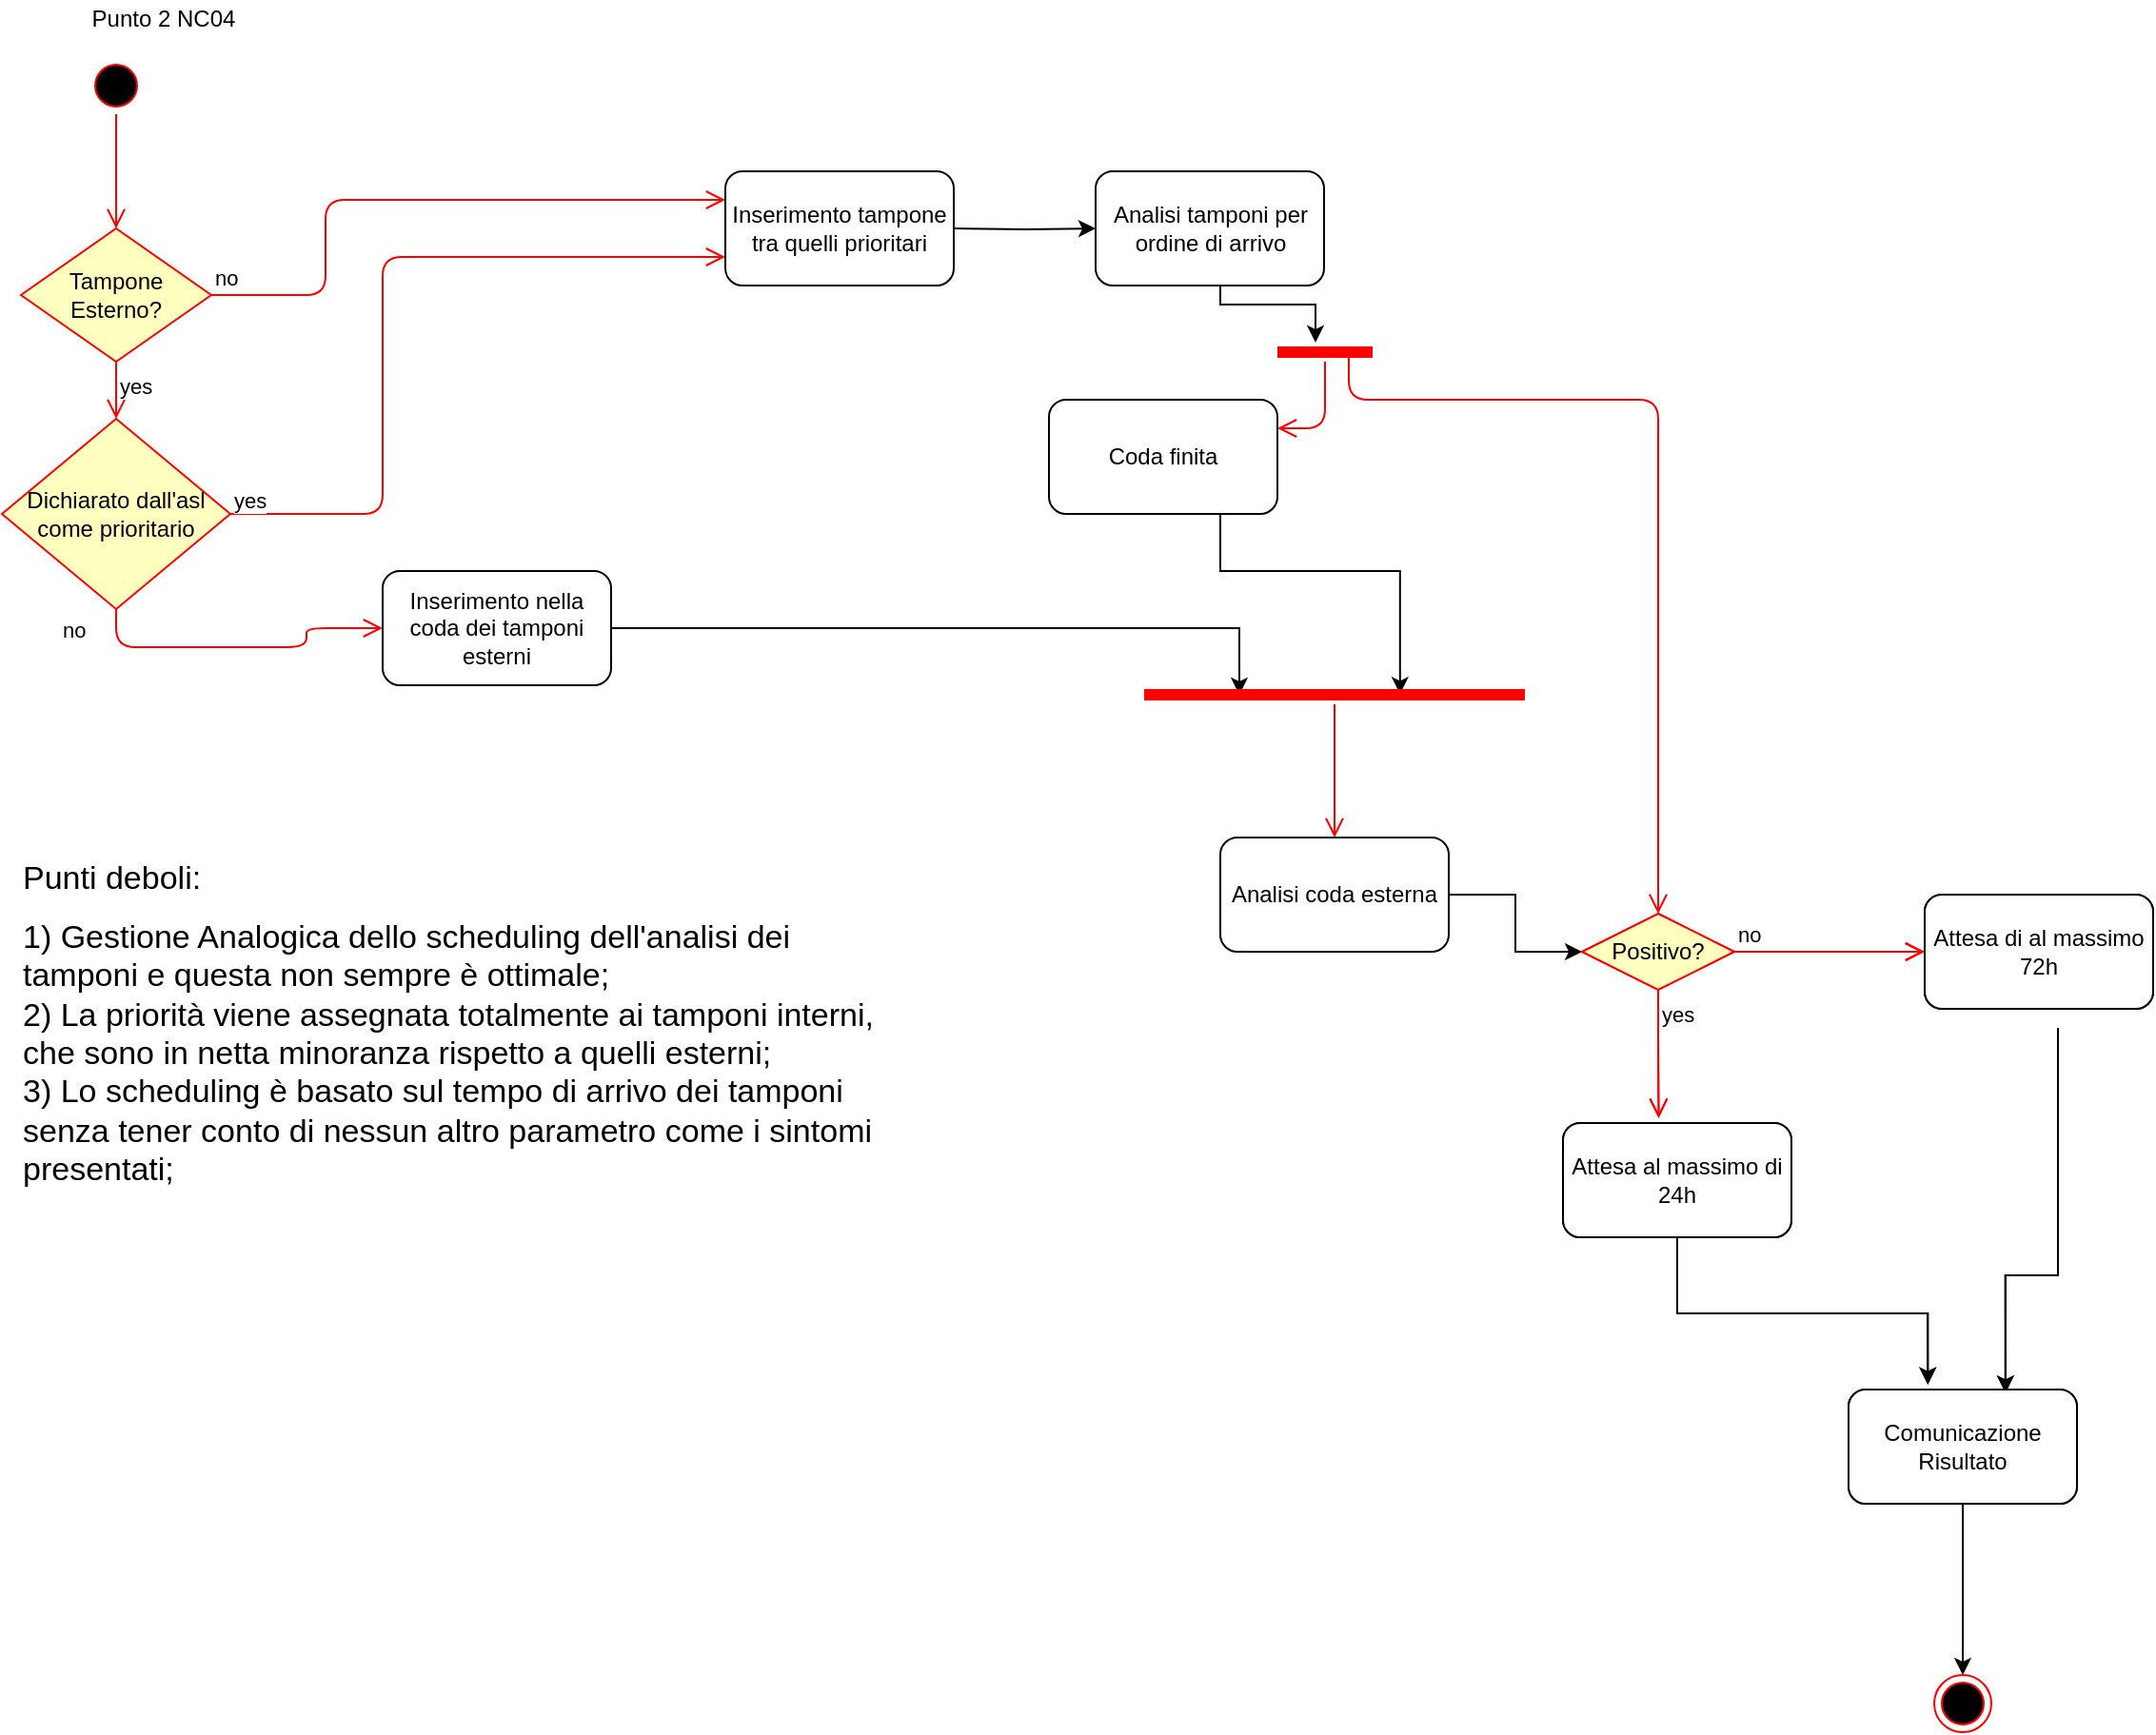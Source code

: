 <mxfile version="13.8.0" type="device" pages="2"><diagram id="BPdLSdnCj_1A-3CkzrdK" name="Page-1"><mxGraphModel dx="1157" dy="524" grid="1" gridSize="10" guides="1" tooltips="1" connect="1" arrows="1" fold="1" page="1" pageScale="1" pageWidth="1169" pageHeight="1654" math="0" shadow="0"><root><mxCell id="0"/><mxCell id="1" parent="0"/><mxCell id="X12_a3Zw09Uq9CVrekme-1" value="Punto 2 NC04" style="text;html=1;strokeColor=none;fillColor=none;align=center;verticalAlign=middle;whiteSpace=wrap;rounded=0;" vertex="1" parent="1"><mxGeometry x="40" y="10" width="110" height="20" as="geometry"/></mxCell><mxCell id="X12_a3Zw09Uq9CVrekme-5" value="Tampone Esterno?" style="rhombus;whiteSpace=wrap;html=1;fillColor=#ffffc0;strokeColor=#ff0000;" vertex="1" parent="1"><mxGeometry x="20" y="130" width="100" height="70" as="geometry"/></mxCell><mxCell id="X12_a3Zw09Uq9CVrekme-6" value="no" style="edgeStyle=orthogonalEdgeStyle;html=1;align=left;verticalAlign=bottom;endArrow=open;endSize=8;strokeColor=#ff0000;entryX=0;entryY=0.25;entryDx=0;entryDy=0;" edge="1" source="X12_a3Zw09Uq9CVrekme-5" parent="1" target="X12_a3Zw09Uq9CVrekme-40"><mxGeometry x="-1" relative="1" as="geometry"><mxPoint x="420" y="70" as="targetPoint"/><Array as="points"><mxPoint x="180" y="165"/><mxPoint x="180" y="115"/></Array></mxGeometry></mxCell><mxCell id="X12_a3Zw09Uq9CVrekme-7" value="yes" style="edgeStyle=orthogonalEdgeStyle;html=1;align=left;verticalAlign=top;endArrow=open;endSize=8;strokeColor=#ff0000;" edge="1" source="X12_a3Zw09Uq9CVrekme-5" parent="1"><mxGeometry x="-1" relative="1" as="geometry"><mxPoint x="70" y="230" as="targetPoint"/></mxGeometry></mxCell><mxCell id="X12_a3Zw09Uq9CVrekme-8" value="" style="ellipse;html=1;shape=startState;fillColor=#000000;strokeColor=#ff0000;" vertex="1" parent="1"><mxGeometry x="55" y="40" width="30" height="30" as="geometry"/></mxCell><mxCell id="X12_a3Zw09Uq9CVrekme-9" value="" style="edgeStyle=orthogonalEdgeStyle;html=1;verticalAlign=bottom;endArrow=open;endSize=8;strokeColor=#ff0000;" edge="1" source="X12_a3Zw09Uq9CVrekme-8" parent="1"><mxGeometry relative="1" as="geometry"><mxPoint x="70" y="130" as="targetPoint"/></mxGeometry></mxCell><mxCell id="X12_a3Zw09Uq9CVrekme-11" value="Dichiarato dall'asl&lt;br&gt;come prioritario" style="rhombus;whiteSpace=wrap;html=1;fillColor=#ffffc0;strokeColor=#ff0000;" vertex="1" parent="1"><mxGeometry x="10" y="230" width="120" height="100" as="geometry"/></mxCell><mxCell id="X12_a3Zw09Uq9CVrekme-12" value="no" style="edgeStyle=orthogonalEdgeStyle;html=1;align=left;verticalAlign=bottom;endArrow=open;endSize=8;strokeColor=#ff0000;entryX=0;entryY=0.75;entryDx=0;entryDy=0;" edge="1" source="X12_a3Zw09Uq9CVrekme-11" parent="1" target="X12_a3Zw09Uq9CVrekme-40"><mxGeometry x="-0.595" y="184" relative="1" as="geometry"><mxPoint x="407.574" y="158.284" as="targetPoint"/><Array as="points"><mxPoint x="210" y="280"/><mxPoint x="210" y="145"/></Array><mxPoint x="14" y="70" as="offset"/></mxGeometry></mxCell><mxCell id="X12_a3Zw09Uq9CVrekme-13" value="yes" style="edgeStyle=orthogonalEdgeStyle;html=1;align=left;verticalAlign=top;endArrow=open;endSize=8;strokeColor=#ff0000;entryX=0;entryY=0.5;entryDx=0;entryDy=0;" edge="1" source="X12_a3Zw09Uq9CVrekme-11" parent="1" target="X12_a3Zw09Uq9CVrekme-45"><mxGeometry x="-1" y="92" relative="1" as="geometry"><mxPoint x="70" y="390" as="targetPoint"/><Array as="points"><mxPoint x="70" y="350"/><mxPoint x="170" y="350"/><mxPoint x="170" y="340"/></Array><mxPoint x="-32" y="-70" as="offset"/></mxGeometry></mxCell><mxCell id="X12_a3Zw09Uq9CVrekme-26" value="" style="edgeStyle=orthogonalEdgeStyle;rounded=0;orthogonalLoop=1;jettySize=auto;html=1;entryX=0;entryY=0.5;entryDx=0;entryDy=0;" edge="1" parent="1" target="X12_a3Zw09Uq9CVrekme-41"><mxGeometry relative="1" as="geometry"><mxPoint x="510" y="130" as="sourcePoint"/><mxPoint x="590" y="130" as="targetPoint"/></mxGeometry></mxCell><mxCell id="X12_a3Zw09Uq9CVrekme-37" style="edgeStyle=orthogonalEdgeStyle;rounded=0;orthogonalLoop=1;jettySize=auto;html=1;exitX=0.5;exitY=1;exitDx=0;exitDy=0;" edge="1" parent="1" source="X12_a3Zw09Uq9CVrekme-41"><mxGeometry relative="1" as="geometry"><mxPoint x="700" y="190" as="targetPoint"/><mxPoint x="650" y="170" as="sourcePoint"/><Array as="points"><mxPoint x="650" y="160"/><mxPoint x="650" y="170"/><mxPoint x="700" y="170"/></Array></mxGeometry></mxCell><mxCell id="X12_a3Zw09Uq9CVrekme-27" value="Positivo?" style="rhombus;whiteSpace=wrap;html=1;fillColor=#ffffc0;strokeColor=#ff0000;" vertex="1" parent="1"><mxGeometry x="840" y="490" width="80" height="40" as="geometry"/></mxCell><mxCell id="X12_a3Zw09Uq9CVrekme-28" value="no" style="edgeStyle=orthogonalEdgeStyle;html=1;align=left;verticalAlign=bottom;endArrow=open;endSize=8;strokeColor=#ff0000;" edge="1" source="X12_a3Zw09Uq9CVrekme-27" parent="1"><mxGeometry x="-1" relative="1" as="geometry"><mxPoint x="1020" y="510" as="targetPoint"/></mxGeometry></mxCell><mxCell id="X12_a3Zw09Uq9CVrekme-29" value="yes" style="edgeStyle=orthogonalEdgeStyle;html=1;align=left;verticalAlign=top;endArrow=open;endSize=8;strokeColor=#ff0000;entryX=0.419;entryY=-0.044;entryDx=0;entryDy=0;entryPerimeter=0;" edge="1" source="X12_a3Zw09Uq9CVrekme-27" parent="1" target="X12_a3Zw09Uq9CVrekme-43"><mxGeometry x="-1" relative="1" as="geometry"><mxPoint x="880" y="590" as="targetPoint"/></mxGeometry></mxCell><mxCell id="X12_a3Zw09Uq9CVrekme-35" style="edgeStyle=orthogonalEdgeStyle;rounded=0;orthogonalLoop=1;jettySize=auto;html=1;exitX=0.5;exitY=1;exitDx=0;exitDy=0;entryX=0.347;entryY=-0.044;entryDx=0;entryDy=0;entryPerimeter=0;" edge="1" parent="1" source="X12_a3Zw09Uq9CVrekme-43" target="X12_a3Zw09Uq9CVrekme-44"><mxGeometry relative="1" as="geometry"><mxPoint x="880" y="680" as="sourcePoint"/><mxPoint x="1020" y="730" as="targetPoint"/></mxGeometry></mxCell><mxCell id="X12_a3Zw09Uq9CVrekme-36" style="edgeStyle=orthogonalEdgeStyle;rounded=0;orthogonalLoop=1;jettySize=auto;html=1;exitX=0.5;exitY=1;exitDx=0;exitDy=0;entryX=1;entryY=0;entryDx=0;entryDy=0;" edge="1" parent="1"><mxGeometry relative="1" as="geometry"><mxPoint x="1090" y="550" as="sourcePoint"/><mxPoint x="1062.426" y="741.716" as="targetPoint"/><Array as="points"><mxPoint x="1090" y="680"/><mxPoint x="1062" y="680"/></Array></mxGeometry></mxCell><mxCell id="X12_a3Zw09Uq9CVrekme-39" style="edgeStyle=orthogonalEdgeStyle;rounded=0;orthogonalLoop=1;jettySize=auto;html=1;exitX=1;exitY=0.5;exitDx=0;exitDy=0;entryX=0.25;entryY=0.5;entryDx=0;entryDy=0;entryPerimeter=0;" edge="1" parent="1" source="X12_a3Zw09Uq9CVrekme-45" target="X12_a3Zw09Uq9CVrekme-47"><mxGeometry relative="1" as="geometry"><mxPoint x="530" y="320" as="targetPoint"/><mxPoint x="135" y="440" as="sourcePoint"/><Array as="points"><mxPoint x="660" y="340"/></Array></mxGeometry></mxCell><mxCell id="X12_a3Zw09Uq9CVrekme-40" value="&lt;span&gt;Inserimento tampone tra quelli prioritari&lt;/span&gt;" style="rounded=1;whiteSpace=wrap;html=1;" vertex="1" parent="1"><mxGeometry x="390" y="100" width="120" height="60" as="geometry"/></mxCell><mxCell id="X12_a3Zw09Uq9CVrekme-41" value="&lt;span&gt;Analisi tamponi per ordine di arrivo&lt;/span&gt;" style="rounded=1;whiteSpace=wrap;html=1;" vertex="1" parent="1"><mxGeometry x="584.5" y="100" width="120" height="60" as="geometry"/></mxCell><mxCell id="X12_a3Zw09Uq9CVrekme-42" value="&lt;span&gt;Attesa di al massimo 72h&lt;/span&gt;" style="rounded=1;whiteSpace=wrap;html=1;" vertex="1" parent="1"><mxGeometry x="1020" y="480" width="120" height="60" as="geometry"/></mxCell><mxCell id="X12_a3Zw09Uq9CVrekme-43" value="&lt;span&gt;Attesa al massimo di 24h&lt;/span&gt;" style="rounded=1;whiteSpace=wrap;html=1;" vertex="1" parent="1"><mxGeometry x="830" y="600" width="120" height="60" as="geometry"/></mxCell><mxCell id="X12_a3Zw09Uq9CVrekme-59" value="" style="edgeStyle=orthogonalEdgeStyle;rounded=0;orthogonalLoop=1;jettySize=auto;html=1;" edge="1" parent="1" source="X12_a3Zw09Uq9CVrekme-44" target="X12_a3Zw09Uq9CVrekme-58"><mxGeometry relative="1" as="geometry"/></mxCell><mxCell id="X12_a3Zw09Uq9CVrekme-44" value="&lt;span&gt;Comunicazione Risultato&lt;/span&gt;" style="rounded=1;whiteSpace=wrap;html=1;" vertex="1" parent="1"><mxGeometry x="980" y="740" width="120" height="60" as="geometry"/></mxCell><mxCell id="X12_a3Zw09Uq9CVrekme-45" value="&lt;span&gt;Inserimento nella coda dei tamponi esterni&lt;/span&gt;" style="rounded=1;whiteSpace=wrap;html=1;" vertex="1" parent="1"><mxGeometry x="210" y="310" width="120" height="60" as="geometry"/></mxCell><mxCell id="X12_a3Zw09Uq9CVrekme-49" style="edgeStyle=orthogonalEdgeStyle;rounded=0;orthogonalLoop=1;jettySize=auto;html=1;exitX=0.75;exitY=1;exitDx=0;exitDy=0;entryX=0.672;entryY=0.467;entryDx=0;entryDy=0;entryPerimeter=0;" edge="1" parent="1" source="X12_a3Zw09Uq9CVrekme-46" target="X12_a3Zw09Uq9CVrekme-47"><mxGeometry relative="1" as="geometry"><Array as="points"><mxPoint x="650" y="310"/><mxPoint x="744" y="310"/></Array></mxGeometry></mxCell><mxCell id="X12_a3Zw09Uq9CVrekme-46" value="&lt;span&gt;Coda finita&lt;/span&gt;" style="rounded=1;whiteSpace=wrap;html=1;" vertex="1" parent="1"><mxGeometry x="560" y="220" width="120" height="60" as="geometry"/></mxCell><mxCell id="X12_a3Zw09Uq9CVrekme-47" value="" style="shape=line;html=1;strokeWidth=6;strokeColor=#ff0000;" vertex="1" parent="1"><mxGeometry x="610" y="370" width="200" height="10" as="geometry"/></mxCell><mxCell id="X12_a3Zw09Uq9CVrekme-48" value="" style="edgeStyle=orthogonalEdgeStyle;html=1;verticalAlign=bottom;endArrow=open;endSize=8;strokeColor=#ff0000;" edge="1" source="X12_a3Zw09Uq9CVrekme-47" parent="1"><mxGeometry relative="1" as="geometry"><mxPoint x="710" y="450" as="targetPoint"/></mxGeometry></mxCell><mxCell id="X12_a3Zw09Uq9CVrekme-57" style="edgeStyle=orthogonalEdgeStyle;rounded=0;orthogonalLoop=1;jettySize=auto;html=1;exitX=1;exitY=0.5;exitDx=0;exitDy=0;entryX=0;entryY=0.5;entryDx=0;entryDy=0;" edge="1" parent="1" source="X12_a3Zw09Uq9CVrekme-50" target="X12_a3Zw09Uq9CVrekme-27"><mxGeometry relative="1" as="geometry"/></mxCell><mxCell id="X12_a3Zw09Uq9CVrekme-50" value="Analisi coda esterna" style="rounded=1;whiteSpace=wrap;html=1;" vertex="1" parent="1"><mxGeometry x="650" y="450" width="120" height="60" as="geometry"/></mxCell><mxCell id="X12_a3Zw09Uq9CVrekme-52" value="" style="shape=line;html=1;strokeWidth=6;strokeColor=#ff0000;" vertex="1" parent="1"><mxGeometry x="680" y="190" width="50" height="10" as="geometry"/></mxCell><mxCell id="X12_a3Zw09Uq9CVrekme-53" value="" style="edgeStyle=orthogonalEdgeStyle;html=1;verticalAlign=bottom;endArrow=open;endSize=8;strokeColor=#ff0000;entryX=1;entryY=0.25;entryDx=0;entryDy=0;" edge="1" source="X12_a3Zw09Uq9CVrekme-52" parent="1" target="X12_a3Zw09Uq9CVrekme-46"><mxGeometry relative="1" as="geometry"><mxPoint x="630" y="270" as="targetPoint"/><Array as="points"><mxPoint x="705" y="235"/></Array></mxGeometry></mxCell><mxCell id="X12_a3Zw09Uq9CVrekme-56" value="" style="edgeStyle=orthogonalEdgeStyle;html=1;verticalAlign=bottom;endArrow=open;endSize=8;strokeColor=#ff0000;exitX=0.75;exitY=0.5;exitDx=0;exitDy=0;exitPerimeter=0;entryX=0.5;entryY=0;entryDx=0;entryDy=0;" edge="1" parent="1" source="X12_a3Zw09Uq9CVrekme-52" target="X12_a3Zw09Uq9CVrekme-27"><mxGeometry relative="1" as="geometry"><mxPoint x="715" y="290" as="targetPoint"/><mxPoint x="715" y="210" as="sourcePoint"/><Array as="points"><mxPoint x="718" y="220"/><mxPoint x="880" y="220"/></Array></mxGeometry></mxCell><mxCell id="X12_a3Zw09Uq9CVrekme-58" value="" style="ellipse;html=1;shape=endState;fillColor=#000000;strokeColor=#ff0000;" vertex="1" parent="1"><mxGeometry x="1025" y="890" width="30" height="30" as="geometry"/></mxCell><mxCell id="X12_a3Zw09Uq9CVrekme-61" value="&lt;p style=&quot;text-align: left ; line-height: 120%&quot;&gt;&lt;font style=&quot;font-size: 17px&quot;&gt;Punti deboli:&lt;br&gt;&lt;/font&gt;&lt;/p&gt;&lt;div style=&quot;text-align: left ; font-size: 17px&quot;&gt;&lt;font style=&quot;font-size: 17px&quot;&gt;1) Gestione Analogica dello scheduling dell'analisi dei tamponi e questa non sempre è ottimale;&lt;/font&gt;&lt;/div&gt;&lt;div style=&quot;text-align: left ; font-size: 17px&quot;&gt;&lt;font style=&quot;font-size: 17px&quot;&gt;2) La priorità viene assegnata totalmente ai tamponi interni, che sono in netta minoranza rispetto a quelli esterni;&lt;/font&gt;&lt;/div&gt;&lt;div style=&quot;text-align: left ; font-size: 17px&quot;&gt;&lt;font style=&quot;font-size: 17px&quot;&gt;3) Lo scheduling è basato sul tempo di arrivo dei tamponi senza tener conto di nessun altro parametro come i sintomi presentati;&lt;/font&gt;&lt;/div&gt;&lt;p&gt;&lt;/p&gt;" style="text;html=1;strokeColor=none;fillColor=none;align=center;verticalAlign=middle;whiteSpace=wrap;rounded=0;labelPosition=center;verticalLabelPosition=middle;" vertex="1" parent="1"><mxGeometry x="20" y="390" width="470" height="320" as="geometry"/></mxCell><mxCell id="svLMZgHCV3A8V5rse2tK-1" value="Positivo?" style="rhombus;whiteSpace=wrap;html=1;fillColor=#ffffc0;strokeColor=#ff0000;" vertex="1" parent="1"><mxGeometry x="840" y="490" width="80" height="40" as="geometry"/></mxCell><mxCell id="svLMZgHCV3A8V5rse2tK-2" value="no" style="edgeStyle=orthogonalEdgeStyle;html=1;align=left;verticalAlign=bottom;endArrow=open;endSize=8;strokeColor=#ff0000;" edge="1" source="svLMZgHCV3A8V5rse2tK-1" parent="1"><mxGeometry x="-1" relative="1" as="geometry"><mxPoint x="1020" y="510" as="targetPoint"/></mxGeometry></mxCell><mxCell id="svLMZgHCV3A8V5rse2tK-3" value="yes" style="edgeStyle=orthogonalEdgeStyle;html=1;align=left;verticalAlign=top;endArrow=open;endSize=8;strokeColor=#ff0000;entryX=0.419;entryY=-0.044;entryDx=0;entryDy=0;entryPerimeter=0;" edge="1" source="svLMZgHCV3A8V5rse2tK-1" target="svLMZgHCV3A8V5rse2tK-6" parent="1"><mxGeometry x="-1" relative="1" as="geometry"><mxPoint x="880" y="590" as="targetPoint"/></mxGeometry></mxCell><mxCell id="svLMZgHCV3A8V5rse2tK-4" style="edgeStyle=orthogonalEdgeStyle;rounded=0;orthogonalLoop=1;jettySize=auto;html=1;exitX=0.5;exitY=1;exitDx=0;exitDy=0;entryX=0.347;entryY=-0.044;entryDx=0;entryDy=0;entryPerimeter=0;" edge="1" source="svLMZgHCV3A8V5rse2tK-6" target="svLMZgHCV3A8V5rse2tK-7" parent="1"><mxGeometry relative="1" as="geometry"><mxPoint x="880" y="680" as="sourcePoint"/><mxPoint x="1020" y="730" as="targetPoint"/></mxGeometry></mxCell><mxCell id="svLMZgHCV3A8V5rse2tK-5" style="edgeStyle=orthogonalEdgeStyle;rounded=0;orthogonalLoop=1;jettySize=auto;html=1;exitX=0.5;exitY=1;exitDx=0;exitDy=0;entryX=1;entryY=0;entryDx=0;entryDy=0;" edge="1" parent="1"><mxGeometry relative="1" as="geometry"><mxPoint x="1090" y="550" as="sourcePoint"/><mxPoint x="1062.426" y="741.716" as="targetPoint"/><Array as="points"><mxPoint x="1090" y="680"/><mxPoint x="1062" y="680"/></Array></mxGeometry></mxCell><mxCell id="svLMZgHCV3A8V5rse2tK-6" value="&lt;span&gt;Attesa al massimo di 24h&lt;/span&gt;" style="rounded=1;whiteSpace=wrap;html=1;" vertex="1" parent="1"><mxGeometry x="830" y="600" width="120" height="60" as="geometry"/></mxCell><mxCell id="svLMZgHCV3A8V5rse2tK-7" value="&lt;span&gt;Comunicazione Risultato&lt;/span&gt;" style="rounded=1;whiteSpace=wrap;html=1;" vertex="1" parent="1"><mxGeometry x="980" y="740" width="120" height="60" as="geometry"/></mxCell><mxCell id="svLMZgHCV3A8V5rse2tK-8" value="&lt;span&gt;Attesa di al massimo 72h&lt;/span&gt;" style="rounded=1;whiteSpace=wrap;html=1;" vertex="1" parent="1"><mxGeometry x="1020" y="480" width="120" height="60" as="geometry"/></mxCell></root></mxGraphModel></diagram><diagram id="15K6VMSbcRWGyTPHKJLD" name="Page-2"><mxGraphModel dx="1157" dy="524" grid="1" gridSize="10" guides="1" tooltips="1" connect="1" arrows="1" fold="1" page="1" pageScale="1" pageWidth="1169" pageHeight="1654" math="0" shadow="0"><root><mxCell id="Ev8KghlkyRxBLPj9BJ_6-0"/><mxCell id="Ev8KghlkyRxBLPj9BJ_6-1" parent="Ev8KghlkyRxBLPj9BJ_6-0"/><mxCell id="Ev8KghlkyRxBLPj9BJ_6-2" value="NC_04 punto 3.1" style="text;html=1;strokeColor=none;fillColor=none;align=center;verticalAlign=middle;whiteSpace=wrap;rounded=0;" vertex="1" parent="Ev8KghlkyRxBLPj9BJ_6-1"><mxGeometry x="30" y="10" width="100" height="20" as="geometry"/></mxCell><mxCell id="Ev8KghlkyRxBLPj9BJ_6-7" value="" style="edgeStyle=orthogonalEdgeStyle;rounded=0;orthogonalLoop=1;jettySize=auto;html=1;" edge="1" parent="Ev8KghlkyRxBLPj9BJ_6-1" source="Ev8KghlkyRxBLPj9BJ_6-3"><mxGeometry relative="1" as="geometry"><mxPoint x="235" y="160" as="targetPoint"/></mxGeometry></mxCell><mxCell id="Ev8KghlkyRxBLPj9BJ_6-3" value="Arrivo di un tampone" style="rounded=1;whiteSpace=wrap;html=1;" vertex="1" parent="Ev8KghlkyRxBLPj9BJ_6-1"><mxGeometry x="35" y="130" width="120" height="60" as="geometry"/></mxCell><mxCell id="Ev8KghlkyRxBLPj9BJ_6-4" value="" style="ellipse;html=1;shape=startState;fillColor=#000000;strokeColor=#ff0000;" vertex="1" parent="Ev8KghlkyRxBLPj9BJ_6-1"><mxGeometry x="80" y="40" width="30" height="30" as="geometry"/></mxCell><mxCell id="Ev8KghlkyRxBLPj9BJ_6-5" value="" style="edgeStyle=orthogonalEdgeStyle;html=1;verticalAlign=bottom;endArrow=open;endSize=8;strokeColor=#ff0000;" edge="1" source="Ev8KghlkyRxBLPj9BJ_6-4" parent="Ev8KghlkyRxBLPj9BJ_6-1"><mxGeometry relative="1" as="geometry"><mxPoint x="95" y="130" as="targetPoint"/></mxGeometry></mxCell><mxCell id="Ev8KghlkyRxBLPj9BJ_6-10" value="Interno?" style="rhombus;whiteSpace=wrap;html=1;fillColor=#ffffc0;strokeColor=#ff0000;" vertex="1" parent="Ev8KghlkyRxBLPj9BJ_6-1"><mxGeometry x="240" y="135" width="80" height="50" as="geometry"/></mxCell><mxCell id="Ev8KghlkyRxBLPj9BJ_6-11" value="no" style="edgeStyle=orthogonalEdgeStyle;html=1;align=left;verticalAlign=bottom;endArrow=open;endSize=8;strokeColor=#ff0000;" edge="1" source="Ev8KghlkyRxBLPj9BJ_6-10" parent="Ev8KghlkyRxBLPj9BJ_6-1"><mxGeometry x="-1" relative="1" as="geometry"><mxPoint x="400" y="160" as="targetPoint"/></mxGeometry></mxCell><mxCell id="Ev8KghlkyRxBLPj9BJ_6-12" value="yes" style="edgeStyle=orthogonalEdgeStyle;html=1;align=left;verticalAlign=top;endArrow=open;endSize=8;strokeColor=#ff0000;" edge="1" source="Ev8KghlkyRxBLPj9BJ_6-10" parent="Ev8KghlkyRxBLPj9BJ_6-1"><mxGeometry x="-1" relative="1" as="geometry"><mxPoint x="280" y="240" as="targetPoint"/><Array as="points"><mxPoint x="280" y="210"/><mxPoint x="280" y="210"/></Array></mxGeometry></mxCell><mxCell id="Ev8KghlkyRxBLPj9BJ_6-19" value="" style="edgeStyle=orthogonalEdgeStyle;rounded=0;orthogonalLoop=1;jettySize=auto;html=1;" edge="1" parent="Ev8KghlkyRxBLPj9BJ_6-1" source="Ev8KghlkyRxBLPj9BJ_6-13" target="Ev8KghlkyRxBLPj9BJ_6-14"><mxGeometry relative="1" as="geometry"/></mxCell><mxCell id="Ev8KghlkyRxBLPj9BJ_6-13" value="Assegna probabilità di positività" style="rounded=1;whiteSpace=wrap;html=1;" vertex="1" parent="Ev8KghlkyRxBLPj9BJ_6-1"><mxGeometry x="220" y="240" width="120" height="60" as="geometry"/></mxCell><mxCell id="LzwKX5-lwCvAvLDvTVEi-10" value="" style="edgeStyle=orthogonalEdgeStyle;rounded=0;orthogonalLoop=1;jettySize=auto;html=1;" edge="1" parent="Ev8KghlkyRxBLPj9BJ_6-1" source="Ev8KghlkyRxBLPj9BJ_6-14" target="LzwKX5-lwCvAvLDvTVEi-9"><mxGeometry relative="1" as="geometry"/></mxCell><mxCell id="Ev8KghlkyRxBLPj9BJ_6-14" value="Aggiungi il tampone in coda nella posizione corretta" style="rounded=1;whiteSpace=wrap;html=1;" vertex="1" parent="Ev8KghlkyRxBLPj9BJ_6-1"><mxGeometry x="530" y="240" width="120" height="60" as="geometry"/></mxCell><mxCell id="Ev8KghlkyRxBLPj9BJ_6-18" value="" style="edgeStyle=orthogonalEdgeStyle;rounded=0;orthogonalLoop=1;jettySize=auto;html=1;entryX=0;entryY=0.25;entryDx=0;entryDy=0;" edge="1" parent="Ev8KghlkyRxBLPj9BJ_6-1" source="Ev8KghlkyRxBLPj9BJ_6-17" target="Ev8KghlkyRxBLPj9BJ_6-14"><mxGeometry relative="1" as="geometry"><mxPoint x="460" y="230" as="targetPoint"/><Array as="points"><mxPoint x="450" y="255"/></Array></mxGeometry></mxCell><mxCell id="Ev8KghlkyRxBLPj9BJ_6-17" value="Associa TimeStamp" style="rounded=1;whiteSpace=wrap;html=1;" vertex="1" parent="Ev8KghlkyRxBLPj9BJ_6-1"><mxGeometry x="400" y="135" width="120" height="60" as="geometry"/></mxCell><mxCell id="LzwKX5-lwCvAvLDvTVEi-1" value="Positivo?" style="rhombus;whiteSpace=wrap;html=1;fillColor=#ffffc0;strokeColor=#ff0000;" vertex="1" parent="Ev8KghlkyRxBLPj9BJ_6-1"><mxGeometry x="750" y="360" width="80" height="40" as="geometry"/></mxCell><mxCell id="LzwKX5-lwCvAvLDvTVEi-2" value="no" style="edgeStyle=orthogonalEdgeStyle;html=1;align=left;verticalAlign=bottom;endArrow=open;endSize=8;strokeColor=#ff0000;" edge="1" parent="Ev8KghlkyRxBLPj9BJ_6-1" source="LzwKX5-lwCvAvLDvTVEi-1"><mxGeometry x="-1" relative="1" as="geometry"><mxPoint x="930" y="380" as="targetPoint"/></mxGeometry></mxCell><mxCell id="LzwKX5-lwCvAvLDvTVEi-3" value="yes" style="edgeStyle=orthogonalEdgeStyle;html=1;align=left;verticalAlign=top;endArrow=open;endSize=8;strokeColor=#ff0000;entryX=0.419;entryY=-0.044;entryDx=0;entryDy=0;entryPerimeter=0;" edge="1" parent="Ev8KghlkyRxBLPj9BJ_6-1" source="LzwKX5-lwCvAvLDvTVEi-1" target="LzwKX5-lwCvAvLDvTVEi-6"><mxGeometry x="-1" relative="1" as="geometry"><mxPoint x="790" y="460" as="targetPoint"/></mxGeometry></mxCell><mxCell id="LzwKX5-lwCvAvLDvTVEi-4" style="edgeStyle=orthogonalEdgeStyle;rounded=0;orthogonalLoop=1;jettySize=auto;html=1;exitX=0.5;exitY=1;exitDx=0;exitDy=0;entryX=0.347;entryY=-0.044;entryDx=0;entryDy=0;entryPerimeter=0;" edge="1" parent="Ev8KghlkyRxBLPj9BJ_6-1" source="LzwKX5-lwCvAvLDvTVEi-6" target="LzwKX5-lwCvAvLDvTVEi-7"><mxGeometry relative="1" as="geometry"><mxPoint x="790" y="550" as="sourcePoint"/><mxPoint x="930" y="600" as="targetPoint"/></mxGeometry></mxCell><mxCell id="LzwKX5-lwCvAvLDvTVEi-5" style="edgeStyle=orthogonalEdgeStyle;rounded=0;orthogonalLoop=1;jettySize=auto;html=1;entryX=1;entryY=0;entryDx=0;entryDy=0;" edge="1" parent="Ev8KghlkyRxBLPj9BJ_6-1" source="LzwKX5-lwCvAvLDvTVEi-8"><mxGeometry relative="1" as="geometry"><mxPoint x="1000" y="420" as="sourcePoint"/><mxPoint x="972.426" y="611.716" as="targetPoint"/><Array as="points"><mxPoint x="1000" y="550"/><mxPoint x="972" y="550"/></Array></mxGeometry></mxCell><mxCell id="LzwKX5-lwCvAvLDvTVEi-6" value="&lt;span&gt;Attesa al massimo di 24h&lt;/span&gt;" style="rounded=1;whiteSpace=wrap;html=1;" vertex="1" parent="Ev8KghlkyRxBLPj9BJ_6-1"><mxGeometry x="740" y="470" width="120" height="60" as="geometry"/></mxCell><mxCell id="LzwKX5-lwCvAvLDvTVEi-7" value="&lt;span&gt;Comunicazione Risultato&lt;/span&gt;" style="rounded=1;whiteSpace=wrap;html=1;" vertex="1" parent="Ev8KghlkyRxBLPj9BJ_6-1"><mxGeometry x="890" y="610" width="120" height="60" as="geometry"/></mxCell><mxCell id="LzwKX5-lwCvAvLDvTVEi-8" value="&lt;span&gt;Attesa di al massimo 72h&lt;/span&gt;" style="rounded=1;whiteSpace=wrap;html=1;" vertex="1" parent="Ev8KghlkyRxBLPj9BJ_6-1"><mxGeometry x="930" y="350" width="120" height="60" as="geometry"/></mxCell><mxCell id="LzwKX5-lwCvAvLDvTVEi-11" value="" style="edgeStyle=orthogonalEdgeStyle;rounded=0;orthogonalLoop=1;jettySize=auto;html=1;" edge="1" parent="Ev8KghlkyRxBLPj9BJ_6-1" source="LzwKX5-lwCvAvLDvTVEi-9" target="LzwKX5-lwCvAvLDvTVEi-1"><mxGeometry relative="1" as="geometry"/></mxCell><mxCell id="LzwKX5-lwCvAvLDvTVEi-9" value="Analisi del tampone" style="whiteSpace=wrap;html=1;rounded=1;" vertex="1" parent="Ev8KghlkyRxBLPj9BJ_6-1"><mxGeometry x="730" y="240" width="120" height="60" as="geometry"/></mxCell><mxCell id="LzwKX5-lwCvAvLDvTVEi-12" value="&lt;span style=&quot;font-size: 17px&quot;&gt;Logica di Business:&lt;br&gt;&lt;ol&gt;&lt;li&gt;Il sistema risulta più snello nei controlli in quanto non dovrà più gestire due code separate ma una;&lt;/li&gt;&lt;li&gt;Il sistema non assegna una priorità assoluta in base alla provenienza (interni o esterni), ma bilancia la priorità in base alle radiografie e ai sintomi mostrati;&lt;/li&gt;&lt;li&gt;Il sistema è gestito in maniera digitale;&lt;/li&gt;&lt;/ol&gt;&lt;/span&gt;" style="text;html=1;strokeColor=none;fillColor=none;align=left;verticalAlign=middle;whiteSpace=wrap;rounded=0;" vertex="1" parent="Ev8KghlkyRxBLPj9BJ_6-1"><mxGeometry x="10" y="320" width="460" height="290" as="geometry"/></mxCell></root></mxGraphModel></diagram></mxfile>